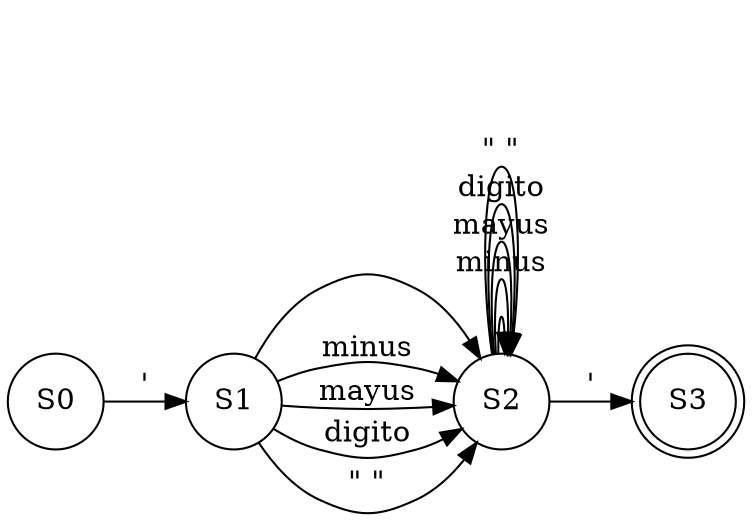 digraph G {
  rankdir=LR 
S0 [shape=circle label="S0"] 
S1 [shape=circle label="S1"] 
S2 [shape=circle label="S2"] 
S3 [shape=doublecircle label="S3"] 
S0->S1 [label="\'"]
S1->S2 [label="\n"]
S1->S2 [label="minus"]
S1->S2 [label="mayus"]
S1->S2 [label="digito"]
S1->S2 [label="\" \""]
S2->S2 [label="\n"]
S2->S2 [label="minus"]
S2->S2 [label="mayus"]
S2->S2 [label="digito"]
S2->S2 [label="\" \""]
S2->S3 [label="\'"]
}

